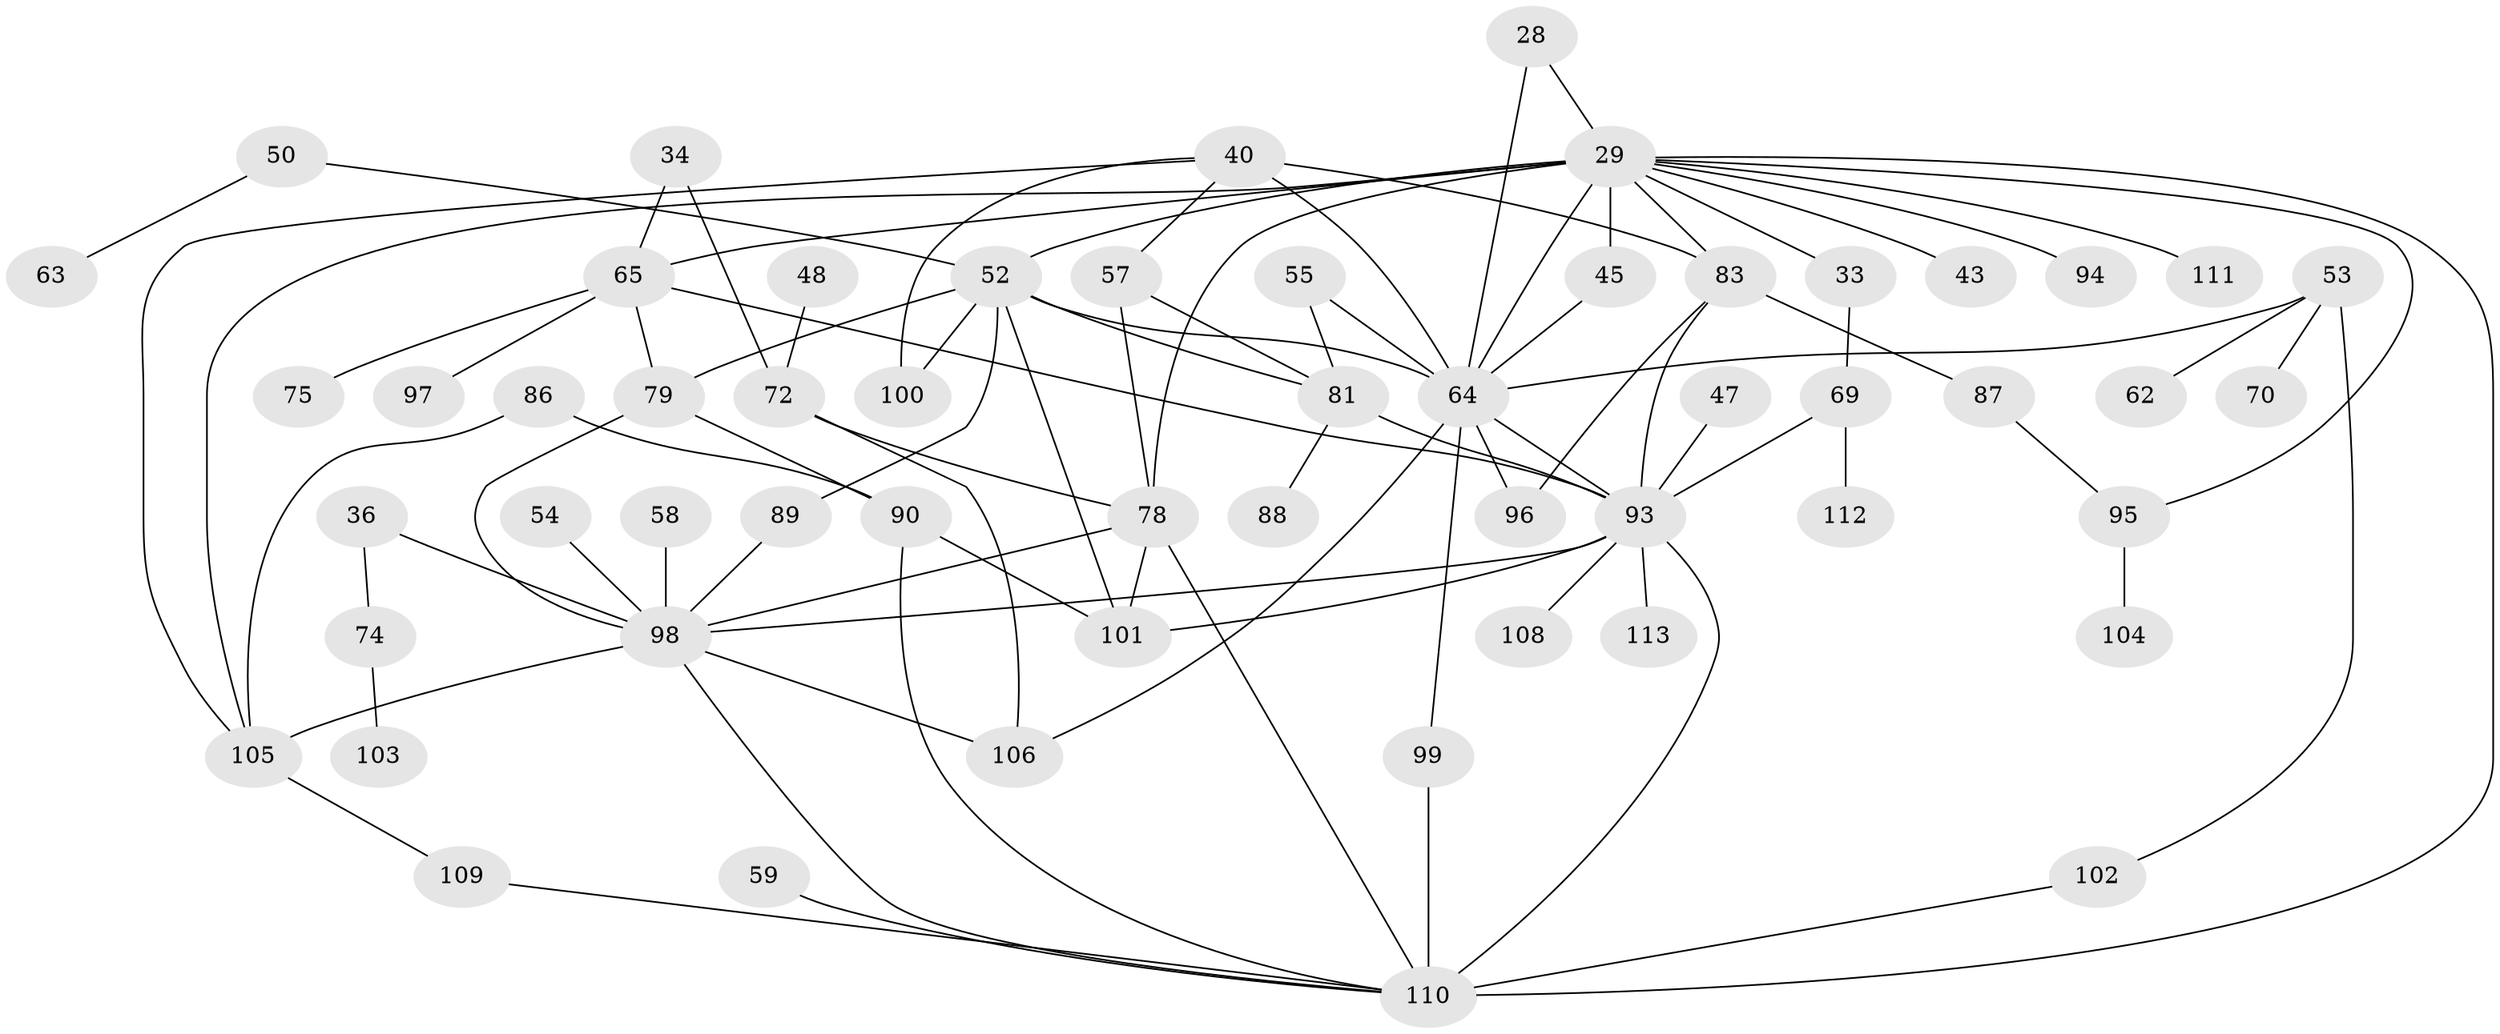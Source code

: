 // original degree distribution, {7: 0.035398230088495575, 8: 0.017699115044247787, 5: 0.061946902654867256, 4: 0.1415929203539823, 3: 0.19469026548672566, 2: 0.336283185840708, 6: 0.008849557522123894, 9: 0.008849557522123894, 1: 0.19469026548672566}
// Generated by graph-tools (version 1.1) at 2025/42/03/09/25 04:42:12]
// undirected, 56 vertices, 89 edges
graph export_dot {
graph [start="1"]
  node [color=gray90,style=filled];
  28;
  29 [super="+3+22"];
  33;
  34;
  36;
  40 [super="+26"];
  43;
  45;
  47;
  48;
  50;
  52 [super="+9+46+37"];
  53;
  54;
  55 [super="+39+49"];
  57 [super="+24"];
  58;
  59;
  62;
  63;
  64 [super="+21"];
  65 [super="+2+7"];
  69 [super="+44"];
  70;
  72 [super="+20"];
  74;
  75;
  78 [super="+13"];
  79 [super="+60"];
  81 [super="+27+77"];
  83 [super="+71"];
  86;
  87;
  88;
  89;
  90;
  93 [super="+84+92+15+42"];
  94;
  95;
  96 [super="+66"];
  97;
  98 [super="+35"];
  99;
  100;
  101 [super="+19"];
  102;
  103;
  104;
  105 [super="+91+85"];
  106 [super="+80"];
  108;
  109;
  110 [super="+82+107"];
  111;
  112;
  113;
  28 -- 29;
  28 -- 64;
  29 -- 65 [weight=3];
  29 -- 64;
  29 -- 33;
  29 -- 43 [weight=2];
  29 -- 105 [weight=2];
  29 -- 45;
  29 -- 110 [weight=3];
  29 -- 111;
  29 -- 83;
  29 -- 94;
  29 -- 95;
  29 -- 78;
  29 -- 52 [weight=2];
  33 -- 69;
  34 -- 65;
  34 -- 72;
  36 -- 74;
  36 -- 98;
  40 -- 64 [weight=2];
  40 -- 100;
  40 -- 57;
  40 -- 83;
  40 -- 105;
  45 -- 64;
  47 -- 93;
  48 -- 72;
  50 -- 63;
  50 -- 52;
  52 -- 89;
  52 -- 64 [weight=2];
  52 -- 100;
  52 -- 101;
  52 -- 81;
  52 -- 79;
  53 -- 62;
  53 -- 70;
  53 -- 102;
  53 -- 64;
  54 -- 98;
  55 -- 64;
  55 -- 81;
  57 -- 78;
  57 -- 81;
  58 -- 98;
  59 -- 110;
  64 -- 93 [weight=2];
  64 -- 99;
  64 -- 96;
  64 -- 106;
  65 -- 75;
  65 -- 97;
  65 -- 93 [weight=2];
  65 -- 79;
  69 -- 93 [weight=2];
  69 -- 112;
  72 -- 78 [weight=2];
  72 -- 106;
  74 -- 103;
  78 -- 101;
  78 -- 98;
  78 -- 110;
  79 -- 98;
  79 -- 90;
  81 -- 93 [weight=2];
  81 -- 88;
  83 -- 87;
  83 -- 96;
  83 -- 93;
  86 -- 90;
  86 -- 105;
  87 -- 95;
  89 -- 98;
  90 -- 101;
  90 -- 110;
  93 -- 108;
  93 -- 98;
  93 -- 113;
  93 -- 101;
  93 -- 110;
  95 -- 104;
  98 -- 105 [weight=2];
  98 -- 110;
  98 -- 106;
  99 -- 110;
  102 -- 110;
  105 -- 109;
  109 -- 110;
}
